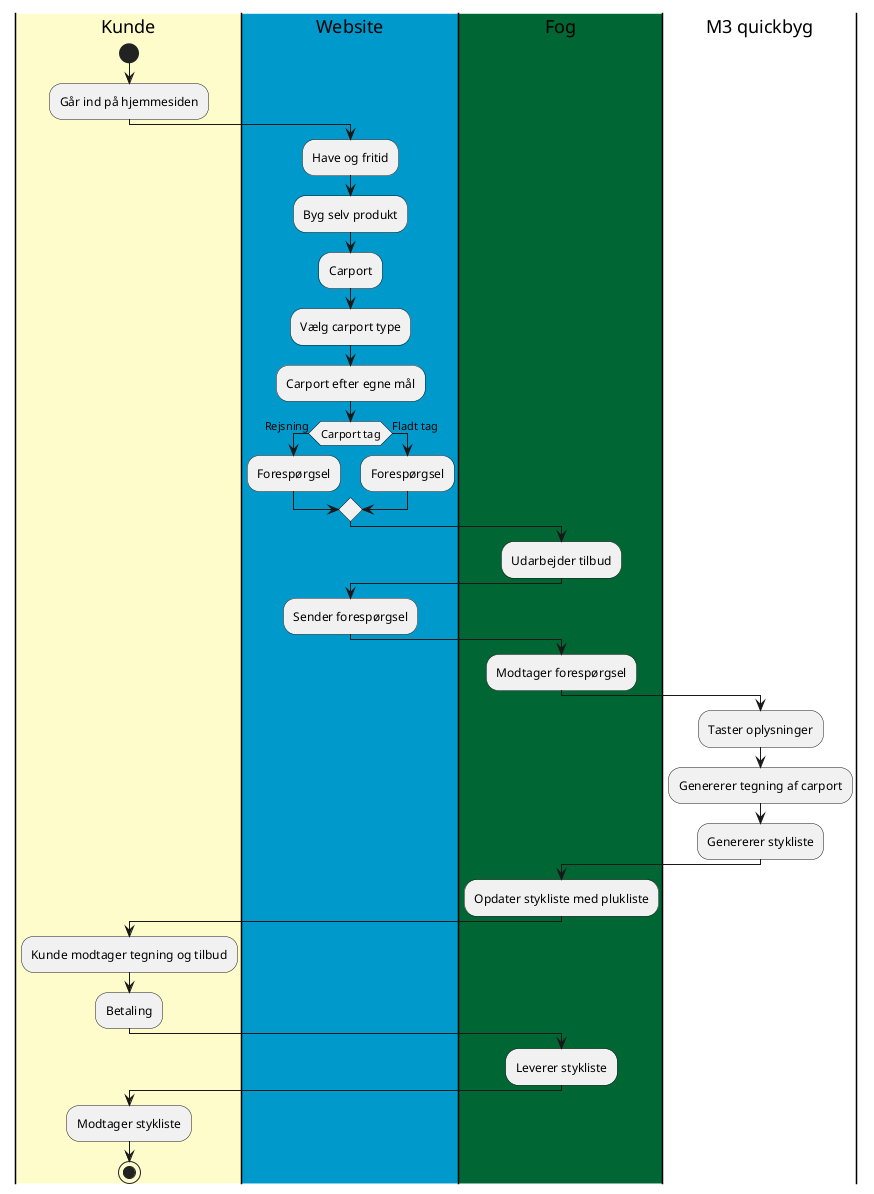 @startuml
|#FFFCCC|Kunde|
start
:Går ind på hjemmesiden;
|#0099CC|Website|
:Have og fritid;
:Byg selv produkt;
:Carport;
:Vælg carport type;
:Carport efter egne mål;
if (Carport tag) then (Rejsning)
  :Forespørgsel;
else (Fladt tag)
  :Forespørgsel;
endif
|#006633|Fog|
:Udarbejder tilbud;
|Website|
:Sender forespørgsel;
|Fog|
:Modtager forespørgsel;
|M3 quickbyg|
:Taster oplysninger;
:Genererer tegning af carport;
:Genererer stykliste;
|Fog|
:Opdater stykliste med plukliste;
|Kunde|
:Kunde modtager tegning og tilbud;
:Betaling;
|Fog|
:Leverer stykliste;
|Kunde|
:Modtager stykliste;
stop
@enduml